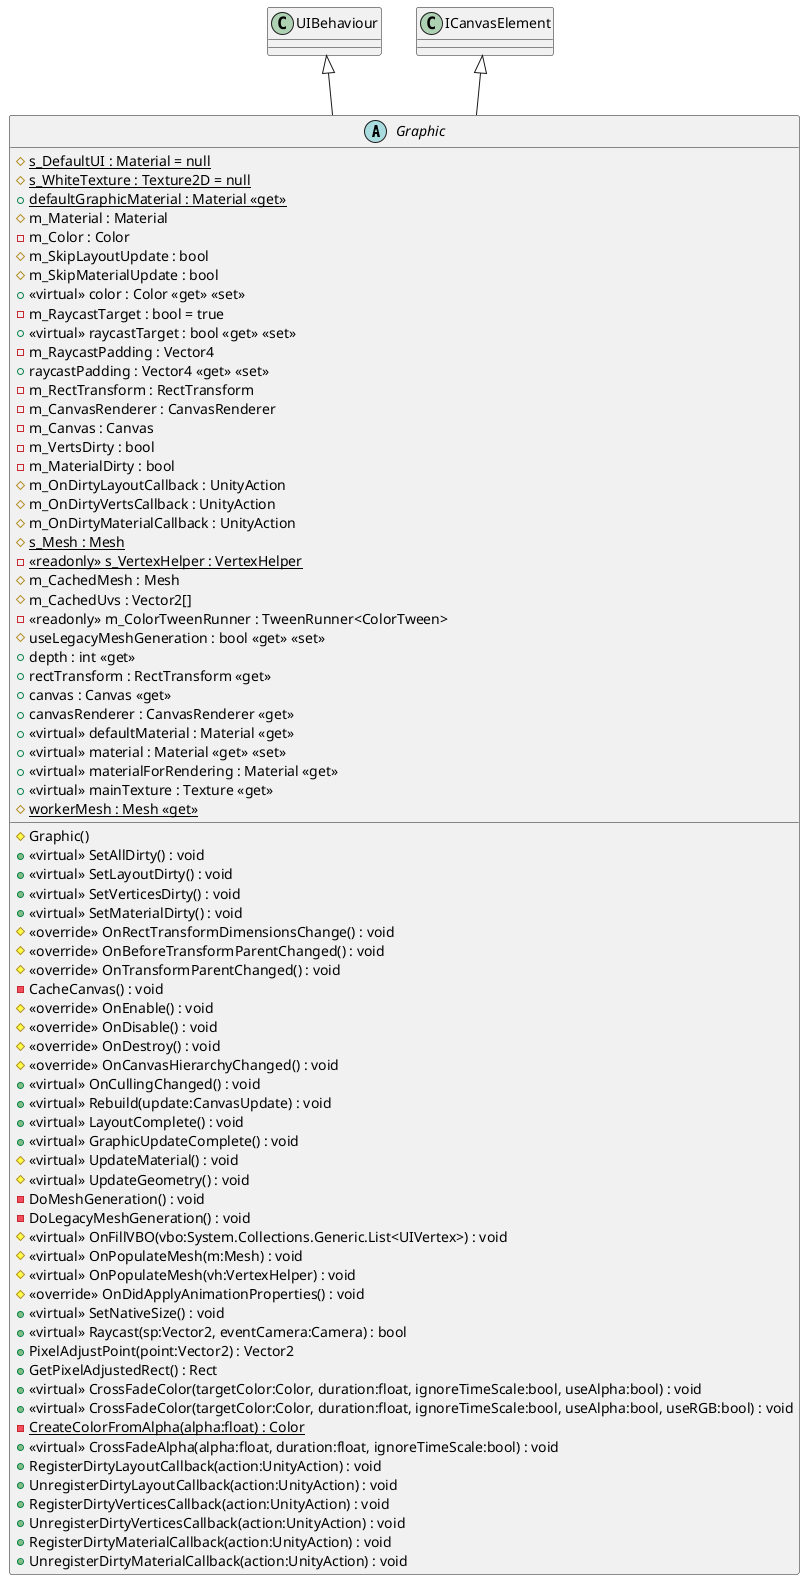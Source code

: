 @startuml
abstract class Graphic {
    {static} # s_DefaultUI : Material = null
    {static} # s_WhiteTexture : Texture2D = null
    {static} + defaultGraphicMaterial : Material <<get>>
    # m_Material : Material
    - m_Color : Color
    # m_SkipLayoutUpdate : bool
    # m_SkipMaterialUpdate : bool
    + <<virtual>> color : Color <<get>> <<set>>
    - m_RaycastTarget : bool = true
    + <<virtual>> raycastTarget : bool <<get>> <<set>>
    - m_RaycastPadding : Vector4
    + raycastPadding : Vector4 <<get>> <<set>>
    - m_RectTransform : RectTransform
    - m_CanvasRenderer : CanvasRenderer
    - m_Canvas : Canvas
    - m_VertsDirty : bool
    - m_MaterialDirty : bool
    # m_OnDirtyLayoutCallback : UnityAction
    # m_OnDirtyVertsCallback : UnityAction
    # m_OnDirtyMaterialCallback : UnityAction
    # {static} s_Mesh : Mesh
    - {static} <<readonly>> s_VertexHelper : VertexHelper
    # m_CachedMesh : Mesh
    # m_CachedUvs : Vector2[]
    - <<readonly>> m_ColorTweenRunner : TweenRunner<ColorTween>
    # useLegacyMeshGeneration : bool <<get>> <<set>>
    # Graphic()
    + <<virtual>> SetAllDirty() : void
    + <<virtual>> SetLayoutDirty() : void
    + <<virtual>> SetVerticesDirty() : void
    + <<virtual>> SetMaterialDirty() : void
    # <<override>> OnRectTransformDimensionsChange() : void
    # <<override>> OnBeforeTransformParentChanged() : void
    # <<override>> OnTransformParentChanged() : void
    + depth : int <<get>>
    + rectTransform : RectTransform <<get>>
    + canvas : Canvas <<get>>
    - CacheCanvas() : void
    + canvasRenderer : CanvasRenderer <<get>>
    + <<virtual>> defaultMaterial : Material <<get>>
    + <<virtual>> material : Material <<get>> <<set>>
    + <<virtual>> materialForRendering : Material <<get>>
    + <<virtual>> mainTexture : Texture <<get>>
    # <<override>> OnEnable() : void
    # <<override>> OnDisable() : void
    # <<override>> OnDestroy() : void
    # <<override>> OnCanvasHierarchyChanged() : void
    + <<virtual>> OnCullingChanged() : void
    + <<virtual>> Rebuild(update:CanvasUpdate) : void
    + <<virtual>> LayoutComplete() : void
    + <<virtual>> GraphicUpdateComplete() : void
    # <<virtual>> UpdateMaterial() : void
    # <<virtual>> UpdateGeometry() : void
    - DoMeshGeneration() : void
    - DoLegacyMeshGeneration() : void
    # {static} workerMesh : Mesh <<get>>
    # <<virtual>> OnFillVBO(vbo:System.Collections.Generic.List<UIVertex>) : void
    # <<virtual>> OnPopulateMesh(m:Mesh) : void
    # <<virtual>> OnPopulateMesh(vh:VertexHelper) : void
    # <<override>> OnDidApplyAnimationProperties() : void
    + <<virtual>> SetNativeSize() : void
    + <<virtual>> Raycast(sp:Vector2, eventCamera:Camera) : bool
    + PixelAdjustPoint(point:Vector2) : Vector2
    + GetPixelAdjustedRect() : Rect
    + <<virtual>> CrossFadeColor(targetColor:Color, duration:float, ignoreTimeScale:bool, useAlpha:bool) : void
    + <<virtual>> CrossFadeColor(targetColor:Color, duration:float, ignoreTimeScale:bool, useAlpha:bool, useRGB:bool) : void
    {static} - CreateColorFromAlpha(alpha:float) : Color
    + <<virtual>> CrossFadeAlpha(alpha:float, duration:float, ignoreTimeScale:bool) : void
    + RegisterDirtyLayoutCallback(action:UnityAction) : void
    + UnregisterDirtyLayoutCallback(action:UnityAction) : void
    + RegisterDirtyVerticesCallback(action:UnityAction) : void
    + UnregisterDirtyVerticesCallback(action:UnityAction) : void
    + RegisterDirtyMaterialCallback(action:UnityAction) : void
    + UnregisterDirtyMaterialCallback(action:UnityAction) : void
}
UIBehaviour <|-- Graphic
ICanvasElement <|-- Graphic
@enduml
